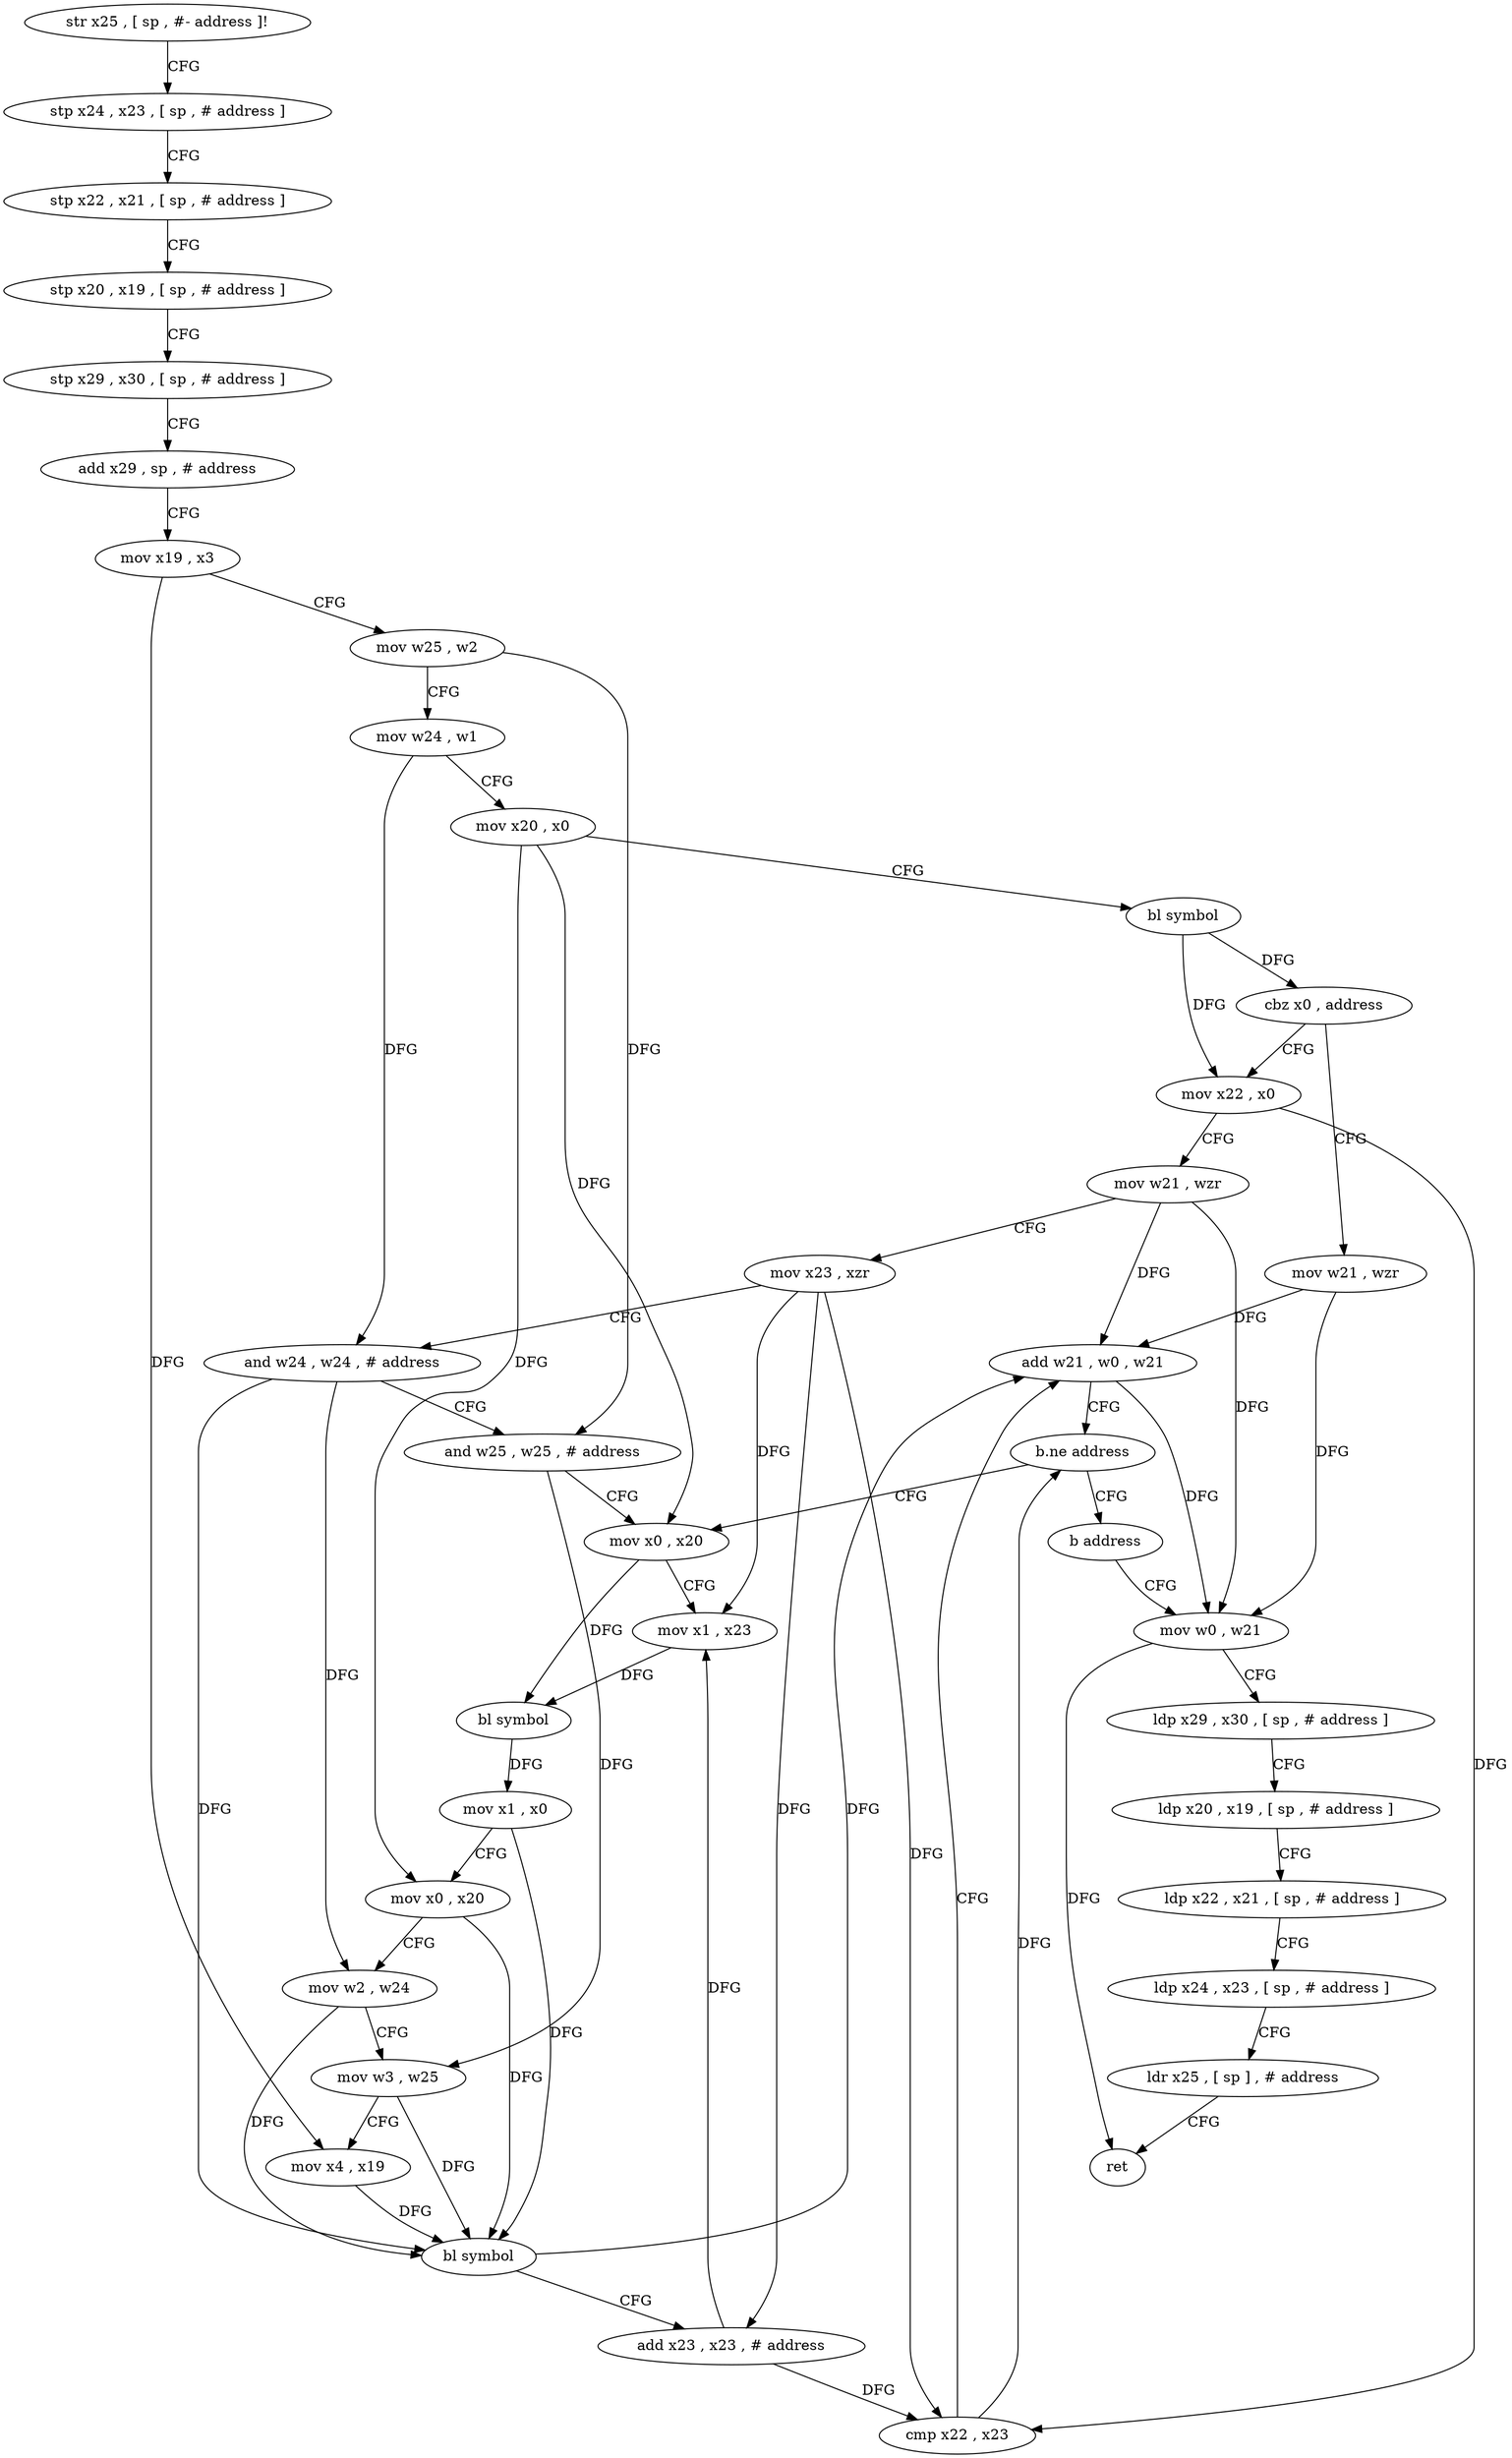 digraph "func" {
"101380" [label = "str x25 , [ sp , #- address ]!" ]
"101384" [label = "stp x24 , x23 , [ sp , # address ]" ]
"101388" [label = "stp x22 , x21 , [ sp , # address ]" ]
"101392" [label = "stp x20 , x19 , [ sp , # address ]" ]
"101396" [label = "stp x29 , x30 , [ sp , # address ]" ]
"101400" [label = "add x29 , sp , # address" ]
"101404" [label = "mov x19 , x3" ]
"101408" [label = "mov w25 , w2" ]
"101412" [label = "mov w24 , w1" ]
"101416" [label = "mov x20 , x0" ]
"101420" [label = "bl symbol" ]
"101424" [label = "cbz x0 , address" ]
"101504" [label = "mov w21 , wzr" ]
"101428" [label = "mov x22 , x0" ]
"101508" [label = "mov w0 , w21" ]
"101432" [label = "mov w21 , wzr" ]
"101436" [label = "mov x23 , xzr" ]
"101440" [label = "and w24 , w24 , # address" ]
"101444" [label = "and w25 , w25 , # address" ]
"101448" [label = "mov x0 , x20" ]
"101452" [label = "mov x1 , x23" ]
"101456" [label = "bl symbol" ]
"101460" [label = "mov x1 , x0" ]
"101464" [label = "mov x0 , x20" ]
"101468" [label = "mov w2 , w24" ]
"101472" [label = "mov w3 , w25" ]
"101476" [label = "mov x4 , x19" ]
"101480" [label = "bl symbol" ]
"101484" [label = "add x23 , x23 , # address" ]
"101488" [label = "cmp x22 , x23" ]
"101492" [label = "add w21 , w0 , w21" ]
"101496" [label = "b.ne address" ]
"101500" [label = "b address" ]
"101512" [label = "ldp x29 , x30 , [ sp , # address ]" ]
"101516" [label = "ldp x20 , x19 , [ sp , # address ]" ]
"101520" [label = "ldp x22 , x21 , [ sp , # address ]" ]
"101524" [label = "ldp x24 , x23 , [ sp , # address ]" ]
"101528" [label = "ldr x25 , [ sp ] , # address" ]
"101532" [label = "ret" ]
"101380" -> "101384" [ label = "CFG" ]
"101384" -> "101388" [ label = "CFG" ]
"101388" -> "101392" [ label = "CFG" ]
"101392" -> "101396" [ label = "CFG" ]
"101396" -> "101400" [ label = "CFG" ]
"101400" -> "101404" [ label = "CFG" ]
"101404" -> "101408" [ label = "CFG" ]
"101404" -> "101476" [ label = "DFG" ]
"101408" -> "101412" [ label = "CFG" ]
"101408" -> "101444" [ label = "DFG" ]
"101412" -> "101416" [ label = "CFG" ]
"101412" -> "101440" [ label = "DFG" ]
"101416" -> "101420" [ label = "CFG" ]
"101416" -> "101448" [ label = "DFG" ]
"101416" -> "101464" [ label = "DFG" ]
"101420" -> "101424" [ label = "DFG" ]
"101420" -> "101428" [ label = "DFG" ]
"101424" -> "101504" [ label = "CFG" ]
"101424" -> "101428" [ label = "CFG" ]
"101504" -> "101508" [ label = "DFG" ]
"101504" -> "101492" [ label = "DFG" ]
"101428" -> "101432" [ label = "CFG" ]
"101428" -> "101488" [ label = "DFG" ]
"101508" -> "101512" [ label = "CFG" ]
"101508" -> "101532" [ label = "DFG" ]
"101432" -> "101436" [ label = "CFG" ]
"101432" -> "101508" [ label = "DFG" ]
"101432" -> "101492" [ label = "DFG" ]
"101436" -> "101440" [ label = "CFG" ]
"101436" -> "101452" [ label = "DFG" ]
"101436" -> "101484" [ label = "DFG" ]
"101436" -> "101488" [ label = "DFG" ]
"101440" -> "101444" [ label = "CFG" ]
"101440" -> "101468" [ label = "DFG" ]
"101440" -> "101480" [ label = "DFG" ]
"101444" -> "101448" [ label = "CFG" ]
"101444" -> "101472" [ label = "DFG" ]
"101448" -> "101452" [ label = "CFG" ]
"101448" -> "101456" [ label = "DFG" ]
"101452" -> "101456" [ label = "DFG" ]
"101456" -> "101460" [ label = "DFG" ]
"101460" -> "101464" [ label = "CFG" ]
"101460" -> "101480" [ label = "DFG" ]
"101464" -> "101468" [ label = "CFG" ]
"101464" -> "101480" [ label = "DFG" ]
"101468" -> "101472" [ label = "CFG" ]
"101468" -> "101480" [ label = "DFG" ]
"101472" -> "101476" [ label = "CFG" ]
"101472" -> "101480" [ label = "DFG" ]
"101476" -> "101480" [ label = "DFG" ]
"101480" -> "101484" [ label = "CFG" ]
"101480" -> "101492" [ label = "DFG" ]
"101484" -> "101488" [ label = "DFG" ]
"101484" -> "101452" [ label = "DFG" ]
"101488" -> "101492" [ label = "CFG" ]
"101488" -> "101496" [ label = "DFG" ]
"101492" -> "101496" [ label = "CFG" ]
"101492" -> "101508" [ label = "DFG" ]
"101496" -> "101448" [ label = "CFG" ]
"101496" -> "101500" [ label = "CFG" ]
"101500" -> "101508" [ label = "CFG" ]
"101512" -> "101516" [ label = "CFG" ]
"101516" -> "101520" [ label = "CFG" ]
"101520" -> "101524" [ label = "CFG" ]
"101524" -> "101528" [ label = "CFG" ]
"101528" -> "101532" [ label = "CFG" ]
}

